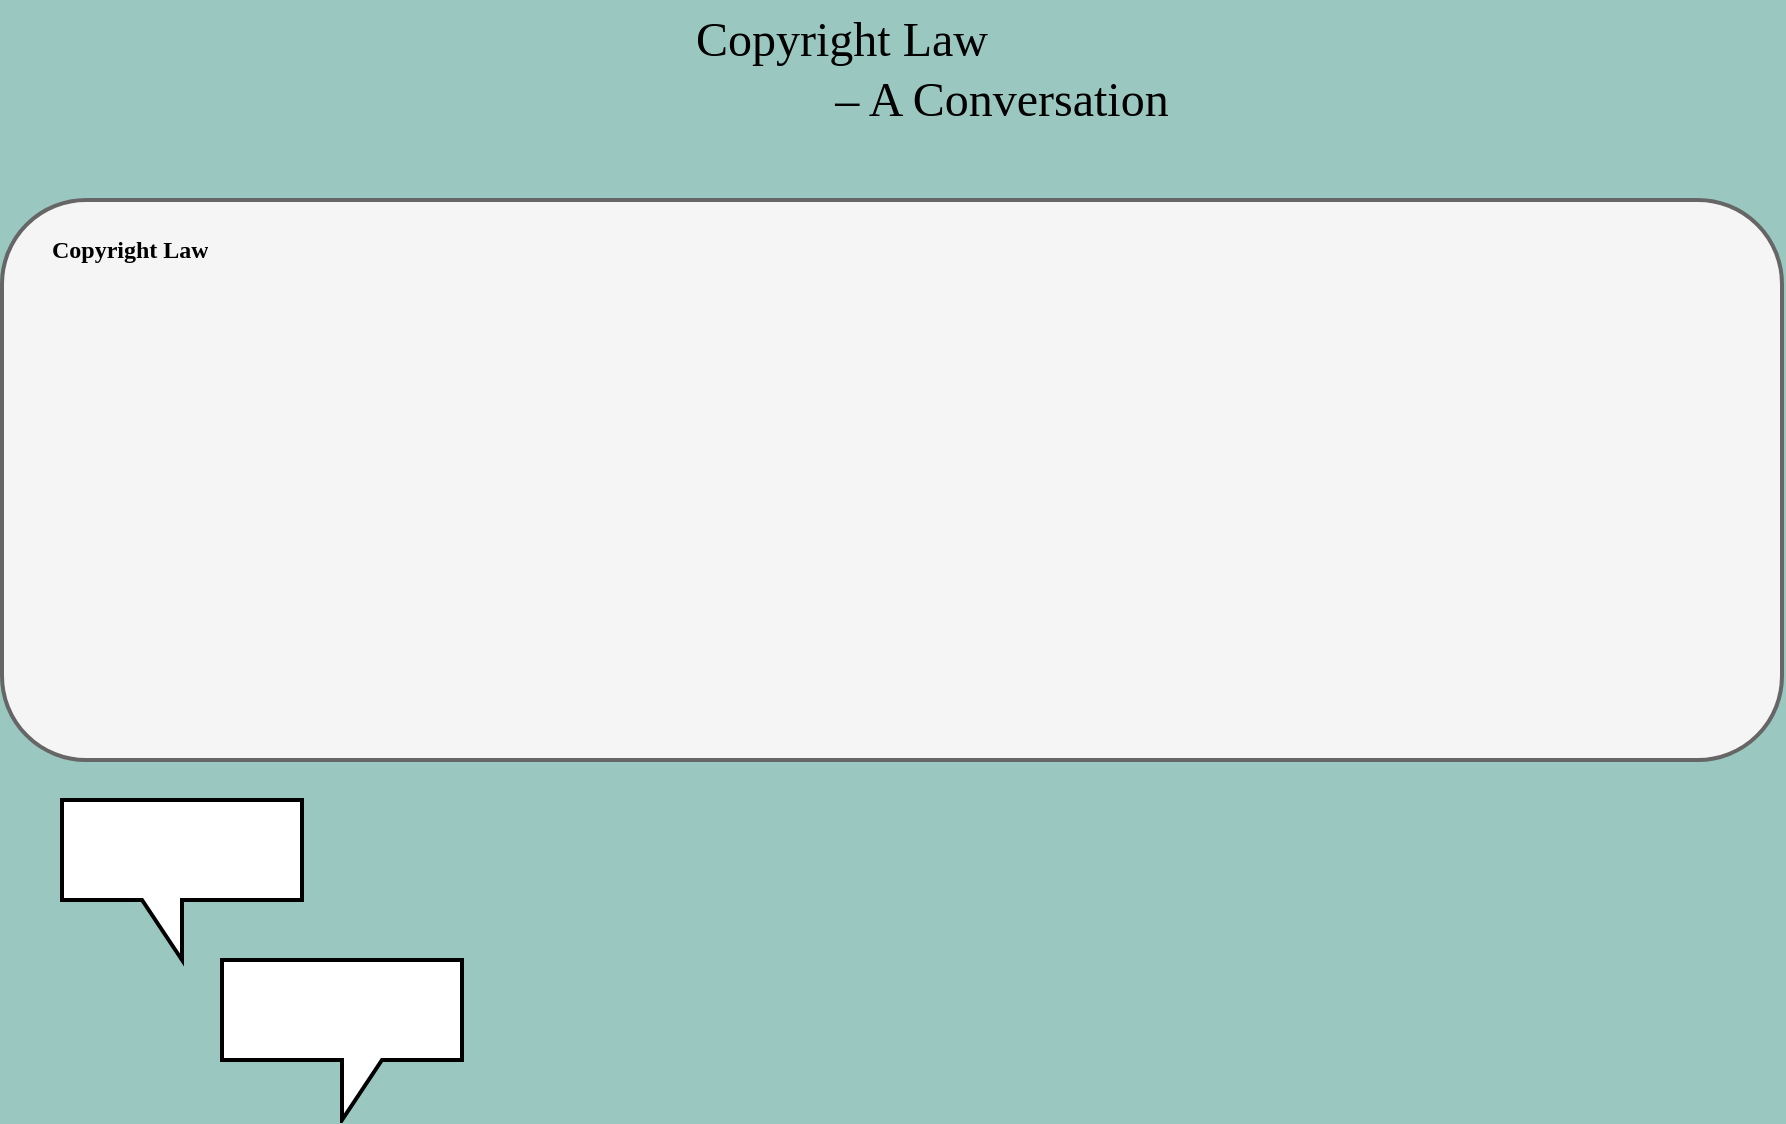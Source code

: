 <mxfile version="12.6.2" type="github">
  <diagram name="Page-1" id="ad52d381-51e7-2e0d-a935-2d0ddd2fd229">
    <mxGraphModel dx="983" dy="1450" grid="1" gridSize="10" guides="1" tooltips="1" connect="1" arrows="1" fold="1" page="1" pageScale="1" pageWidth="1169" pageHeight="827" background="#9AC7BF" math="0" shadow="0">
      <root>
        <mxCell id="0"/>
        <mxCell id="1" parent="0"/>
        <mxCell id="lcUeHcnI_oaIsX3chBQn-16" value="" style="rounded=1;whiteSpace=wrap;html=1;strokeWidth=2;fontFamily=Verdana;fontSize=24;fillColor=#f5f5f5;strokeColor=#666666;fontColor=#333333;" vertex="1" parent="1">
          <mxGeometry x="40" y="-40" width="890" height="280" as="geometry"/>
        </mxCell>
        <mxCell id="lcUeHcnI_oaIsX3chBQn-12" value="" style="shape=callout;whiteSpace=wrap;html=1;perimeter=calloutPerimeter;strokeWidth=2;fontFamily=Verdana;" vertex="1" parent="1">
          <mxGeometry x="150" y="340" width="120" height="80" as="geometry"/>
        </mxCell>
        <mxCell id="lcUeHcnI_oaIsX3chBQn-13" value="" style="shape=callout;whiteSpace=wrap;html=1;perimeter=calloutPerimeter;strokeWidth=2;fontFamily=Verdana;flipV=0;flipH=1;" vertex="1" parent="1">
          <mxGeometry x="70" y="260" width="120" height="80" as="geometry"/>
        </mxCell>
        <mxCell id="lcUeHcnI_oaIsX3chBQn-14" value="Copyright Law" style="text;html=1;strokeColor=none;fillColor=none;align=center;verticalAlign=middle;whiteSpace=wrap;rounded=0;fontFamily=Verdana;fontSize=24;" vertex="1" parent="1">
          <mxGeometry x="360" y="-140" width="200" height="40" as="geometry"/>
        </mxCell>
        <mxCell id="lcUeHcnI_oaIsX3chBQn-15" value="– A Conversation" style="text;html=1;strokeColor=none;fillColor=none;align=center;verticalAlign=middle;whiteSpace=wrap;rounded=0;fontFamily=Verdana;fontSize=24;" vertex="1" parent="1">
          <mxGeometry x="430" y="-100" width="220" height="20" as="geometry"/>
        </mxCell>
        <mxCell id="lcUeHcnI_oaIsX3chBQn-17" value="&lt;h1 style=&quot;font-size: 12px&quot;&gt;Copyright Law&lt;/h1&gt;&lt;p style=&quot;font-size: 12px&quot;&gt;&lt;br&gt;&lt;/p&gt;" style="text;html=1;strokeColor=none;fillColor=none;spacing=5;spacingTop=-20;whiteSpace=wrap;overflow=hidden;rounded=0;fontFamily=Verdana;fontSize=12;" vertex="1" parent="1">
          <mxGeometry x="60" y="-20" width="340" height="240" as="geometry"/>
        </mxCell>
      </root>
    </mxGraphModel>
  </diagram>
</mxfile>
